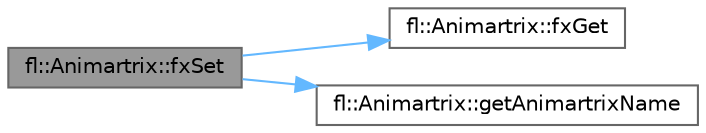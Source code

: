 digraph "fl::Animartrix::fxSet"
{
 // INTERACTIVE_SVG=YES
 // LATEX_PDF_SIZE
  bgcolor="transparent";
  edge [fontname=Helvetica,fontsize=10,labelfontname=Helvetica,labelfontsize=10];
  node [fontname=Helvetica,fontsize=10,shape=box,height=0.2,width=0.4];
  rankdir="LR";
  Node1 [id="Node000001",label="fl::Animartrix::fxSet",height=0.2,width=0.4,color="gray40", fillcolor="grey60", style="filled", fontcolor="black",tooltip=" "];
  Node1 -> Node2 [id="edge1_Node000001_Node000002",color="steelblue1",style="solid",tooltip=" "];
  Node2 [id="Node000002",label="fl::Animartrix::fxGet",height=0.2,width=0.4,color="grey40", fillcolor="white", style="filled",URL="$d8/df5/classfl_1_1_animartrix_abaf7df331465ceed41d6d2e39699d22e.html#abaf7df331465ceed41d6d2e39699d22e",tooltip=" "];
  Node1 -> Node3 [id="edge2_Node000001_Node000003",color="steelblue1",style="solid",tooltip=" "];
  Node3 [id="Node000003",label="fl::Animartrix::getAnimartrixName",height=0.2,width=0.4,color="grey40", fillcolor="white", style="filled",URL="$d8/df5/classfl_1_1_animartrix_a1ec03ccb6c450a48540cfce69e4d45cc.html#a1ec03ccb6c450a48540cfce69e4d45cc",tooltip=" "];
}
